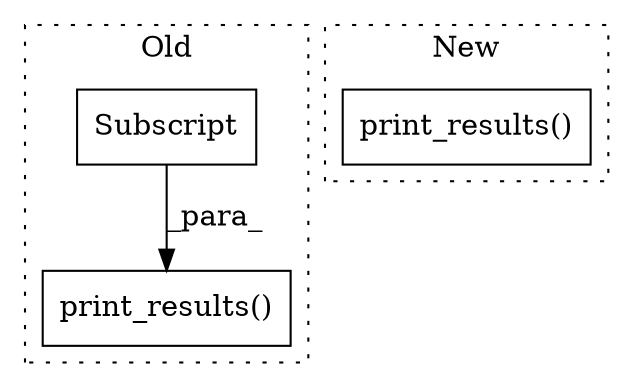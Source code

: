 digraph G {
subgraph cluster0 {
1 [label="print_results()" a="75" s="2570,2723" l="32,11" shape="box"];
3 [label="Subscript" a="63" s="2668,0" l="55,0" shape="box"];
label = "Old";
style="dotted";
}
subgraph cluster1 {
2 [label="print_results()" a="75" s="2557" l="20" shape="box"];
label = "New";
style="dotted";
}
3 -> 1 [label="_para_"];
}